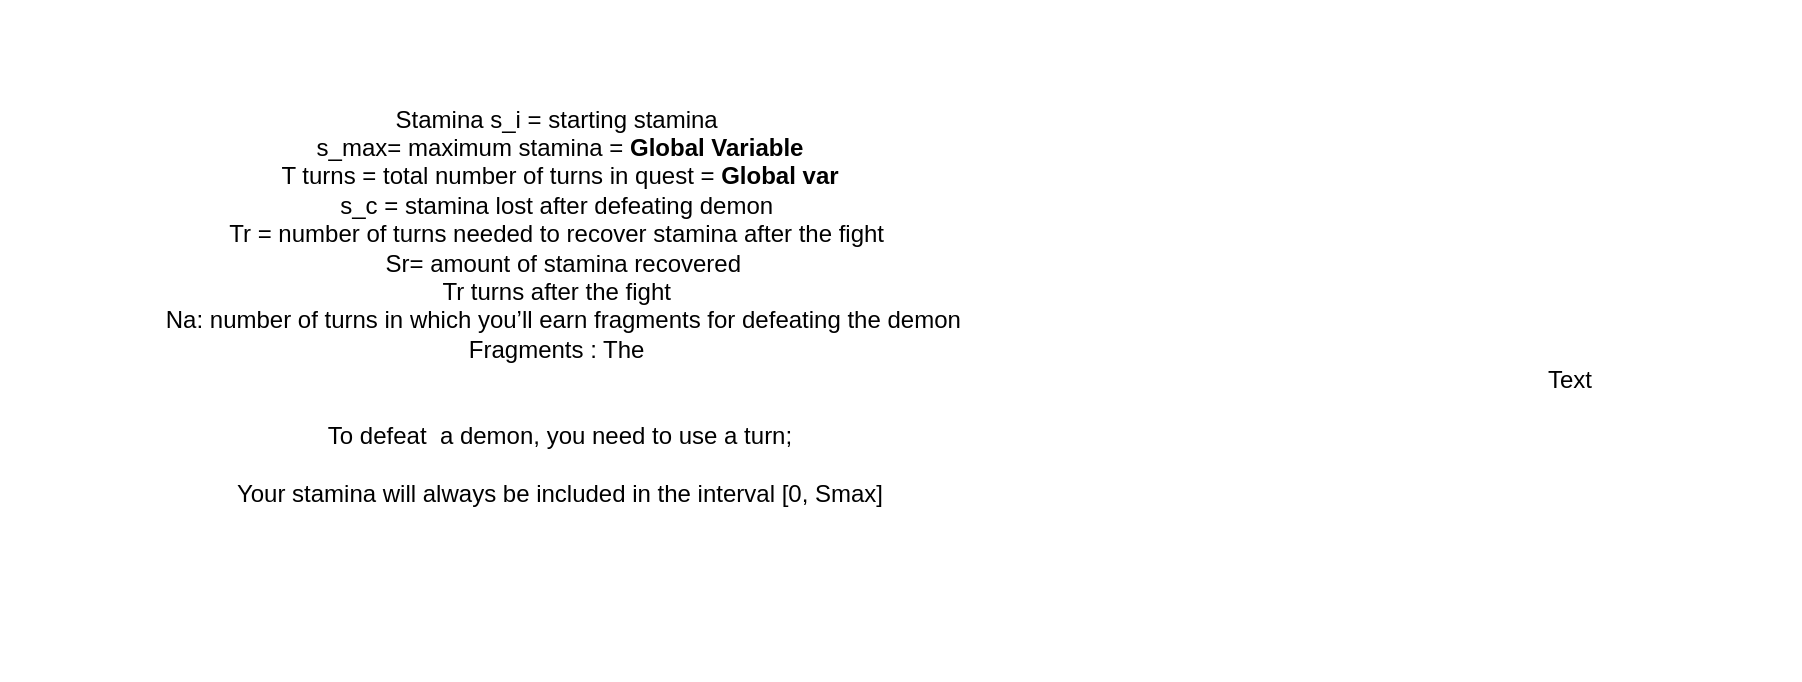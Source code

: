 <mxfile version="20.8.20" type="device"><diagram name="Page-1" id="j1X_ICG6mDwtMZQIfheD"><mxGraphModel dx="1290" dy="491" grid="1" gridSize="10" guides="1" tooltips="1" connect="1" arrows="1" fold="1" page="1" pageScale="1" pageWidth="1200" pageHeight="1920" math="0" shadow="0"><root><mxCell id="0"/><mxCell id="1" parent="0"/><mxCell id="lWLKGe4ENRoafxqOJvFq-1" value="Stamina s_i = starting stamina&amp;nbsp;&lt;br&gt;s_max= maximum stamina =&amp;nbsp;&lt;b style=&quot;border-color: var(--border-color);&quot;&gt;Global Variable&lt;/b&gt;&lt;br&gt;T turns = total number of turns in quest = &lt;b&gt;Global var&lt;/b&gt;&lt;br&gt;s_c = stamina lost after defeating demon&amp;nbsp;&lt;br&gt;Tr = number of turns needed to recover stamina after the fight&amp;nbsp;&lt;br&gt;&amp;nbsp;Sr= amount of stamina recovered &lt;br&gt;Tr turns after the fight&amp;nbsp;&lt;br&gt;&amp;nbsp;Na: number of turns in which you’ll earn fragments for defeating the demon&lt;br&gt;Fragments : The&amp;nbsp;&lt;br&gt;&lt;br&gt;&lt;br&gt;To defeat&amp;nbsp; a demon, you need to use a turn;&lt;br&gt;&lt;br&gt;Your stamina will always be included in the interval [0, Smax]&lt;br&gt;&lt;br&gt;" style="text;html=1;strokeColor=none;fillColor=none;align=center;verticalAlign=middle;whiteSpace=wrap;rounded=0;" vertex="1" parent="1"><mxGeometry x="220" y="80" width="560" height="320" as="geometry"/></mxCell><mxCell id="lWLKGe4ENRoafxqOJvFq-2" value="Text" style="text;html=1;strokeColor=none;fillColor=none;align=center;verticalAlign=middle;whiteSpace=wrap;rounded=0;" vertex="1" parent="1"><mxGeometry x="890" y="120" width="230" height="300" as="geometry"/></mxCell></root></mxGraphModel></diagram></mxfile>